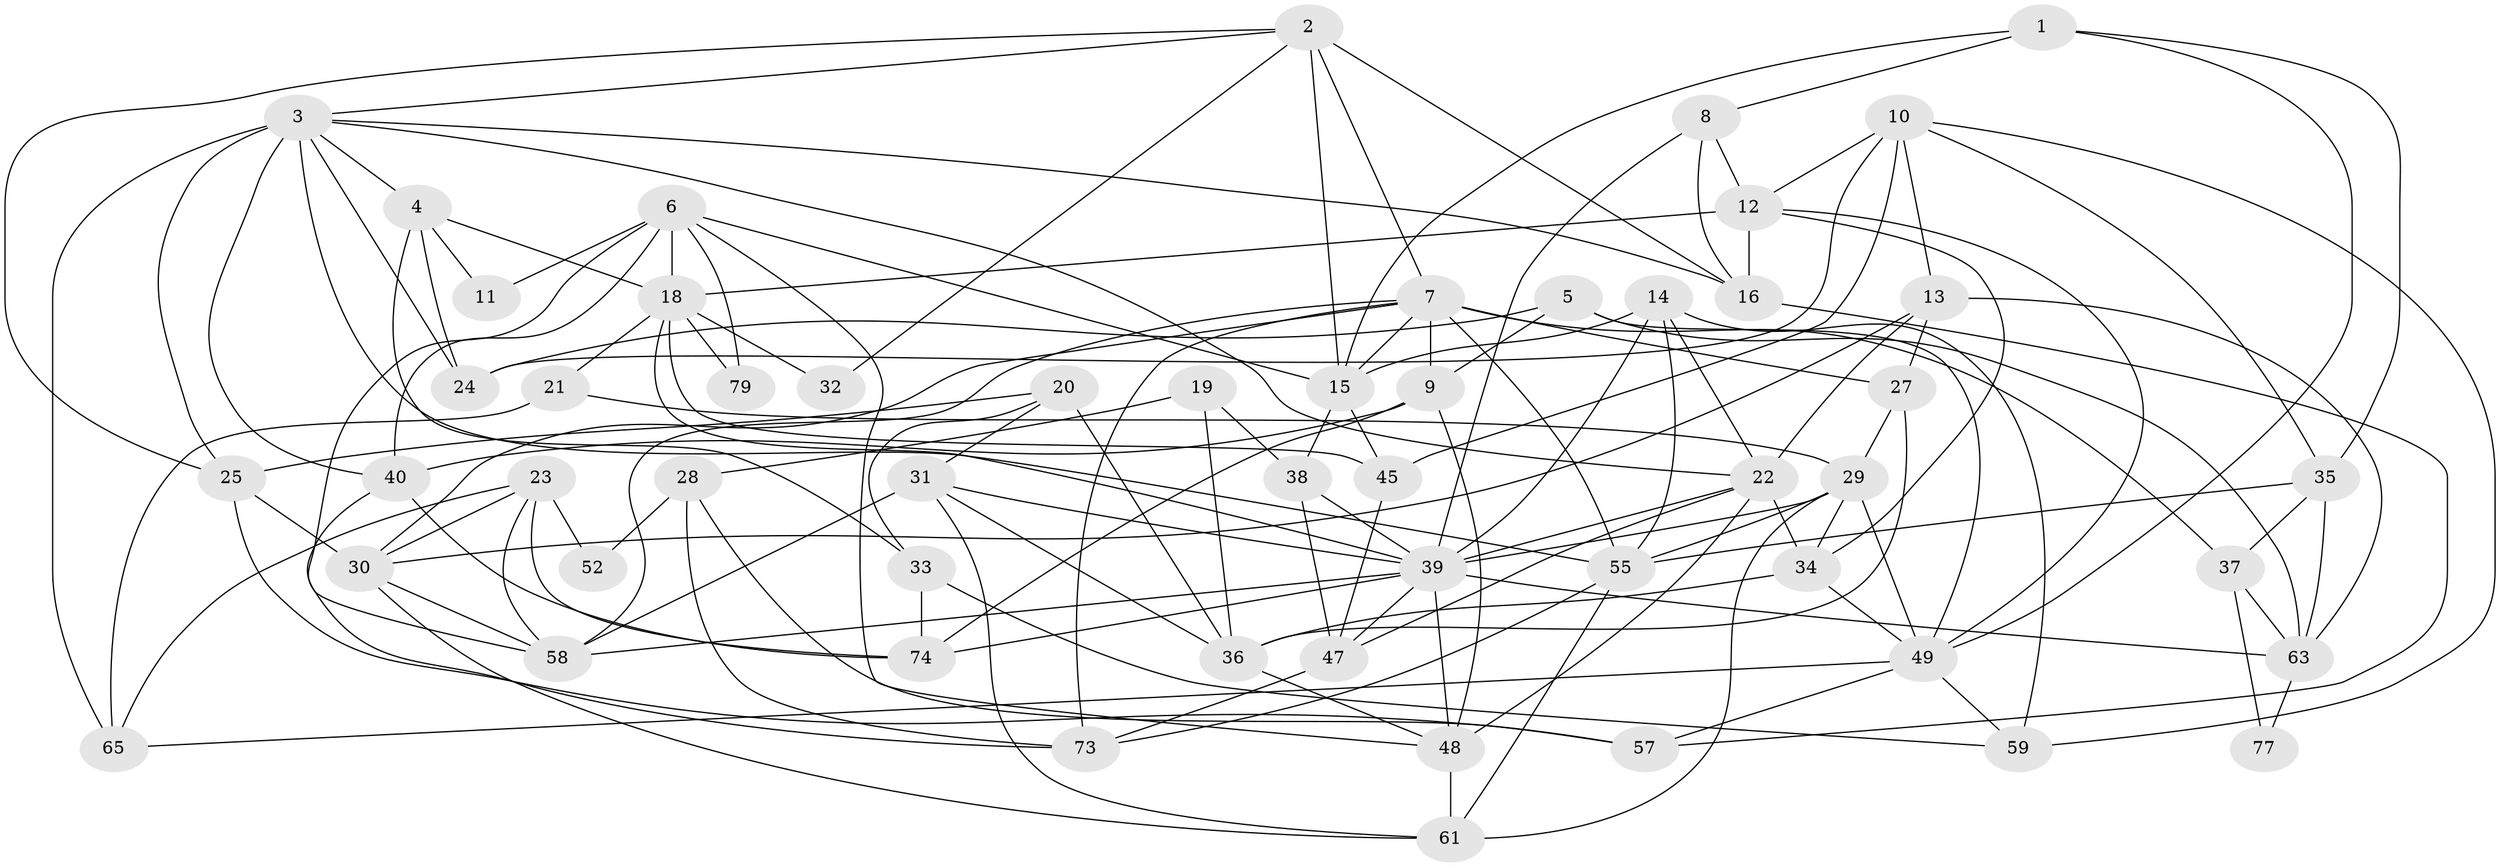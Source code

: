 // original degree distribution, {4: 0.39325842696629215, 7: 0.011235955056179775, 6: 0.10112359550561797, 2: 0.11235955056179775, 5: 0.14606741573033707, 3: 0.2247191011235955, 10: 0.011235955056179775}
// Generated by graph-tools (version 1.1) at 2025/11/02/27/25 16:11:22]
// undirected, 54 vertices, 138 edges
graph export_dot {
graph [start="1"]
  node [color=gray90,style=filled];
  1 [super="+86"];
  2;
  3 [super="+17"];
  4 [super="+51"];
  5;
  6 [super="+66"];
  7 [super="+44"];
  8 [super="+72"];
  9 [super="+64"];
  10 [super="+50"];
  11;
  12 [super="+84"];
  13 [super="+81"];
  14 [super="+71"];
  15 [super="+60"];
  16 [super="+62"];
  18 [super="+53"];
  19;
  20;
  21;
  22 [super="+83"];
  23 [super="+42"];
  24 [super="+26"];
  25 [super="+78"];
  27 [super="+67"];
  28 [super="+54"];
  29 [super="+76"];
  30 [super="+46"];
  31 [super="+70"];
  32;
  33 [super="+85"];
  34 [super="+41"];
  35 [super="+43"];
  36 [super="+69"];
  37;
  38;
  39 [super="+89"];
  40 [super="+68"];
  45;
  47;
  48 [super="+87"];
  49 [super="+56"];
  52;
  55 [super="+80"];
  57;
  58 [super="+75"];
  59;
  61;
  63 [super="+82"];
  65;
  73 [super="+88"];
  74;
  77;
  79;
  1 -- 15;
  1 -- 49;
  1 -- 35;
  1 -- 8;
  2 -- 7;
  2 -- 15 [weight=2];
  2 -- 25;
  2 -- 32;
  2 -- 3;
  2 -- 16;
  3 -- 65;
  3 -- 16;
  3 -- 55 [weight=2];
  3 -- 24;
  3 -- 25;
  3 -- 4;
  3 -- 22;
  3 -- 40;
  4 -- 33;
  4 -- 24;
  4 -- 11;
  4 -- 18;
  5 -- 49;
  5 -- 9;
  5 -- 63;
  5 -- 24;
  6 -- 15;
  6 -- 11;
  6 -- 79;
  6 -- 40;
  6 -- 48;
  6 -- 58;
  6 -- 18;
  7 -- 55;
  7 -- 37;
  7 -- 73;
  7 -- 9;
  7 -- 15;
  7 -- 58;
  7 -- 27;
  7 -- 30;
  8 -- 39;
  8 -- 16;
  8 -- 12;
  9 -- 40;
  9 -- 74;
  9 -- 48;
  10 -- 12;
  10 -- 35;
  10 -- 59;
  10 -- 24;
  10 -- 45;
  10 -- 13;
  12 -- 49;
  12 -- 16;
  12 -- 34 [weight=2];
  12 -- 18;
  13 -- 22;
  13 -- 30;
  13 -- 63;
  13 -- 27;
  14 -- 59;
  14 -- 55;
  14 -- 22;
  14 -- 39;
  14 -- 15;
  15 -- 38;
  15 -- 45;
  16 -- 57;
  18 -- 45;
  18 -- 79;
  18 -- 32;
  18 -- 21;
  18 -- 39;
  19 -- 36;
  19 -- 38;
  19 -- 28;
  20 -- 25;
  20 -- 31;
  20 -- 36;
  20 -- 33;
  21 -- 29;
  21 -- 65;
  22 -- 47;
  22 -- 39;
  22 -- 48;
  22 -- 34;
  23 -- 30;
  23 -- 74;
  23 -- 65;
  23 -- 58;
  23 -- 52;
  25 -- 57;
  25 -- 30;
  27 -- 29;
  27 -- 36;
  28 -- 57;
  28 -- 73;
  28 -- 52;
  29 -- 61;
  29 -- 39;
  29 -- 34;
  29 -- 49;
  29 -- 55;
  30 -- 61;
  30 -- 58;
  31 -- 36;
  31 -- 39;
  31 -- 61;
  31 -- 58;
  33 -- 74;
  33 -- 59;
  34 -- 49;
  34 -- 36;
  35 -- 63;
  35 -- 37;
  35 -- 55;
  36 -- 48;
  37 -- 77;
  37 -- 63;
  38 -- 47;
  38 -- 39;
  39 -- 74;
  39 -- 47;
  39 -- 63;
  39 -- 48;
  39 -- 58;
  40 -- 74;
  40 -- 73;
  45 -- 47;
  47 -- 73;
  48 -- 61;
  49 -- 57;
  49 -- 65;
  49 -- 59;
  55 -- 61;
  55 -- 73;
  63 -- 77;
}
